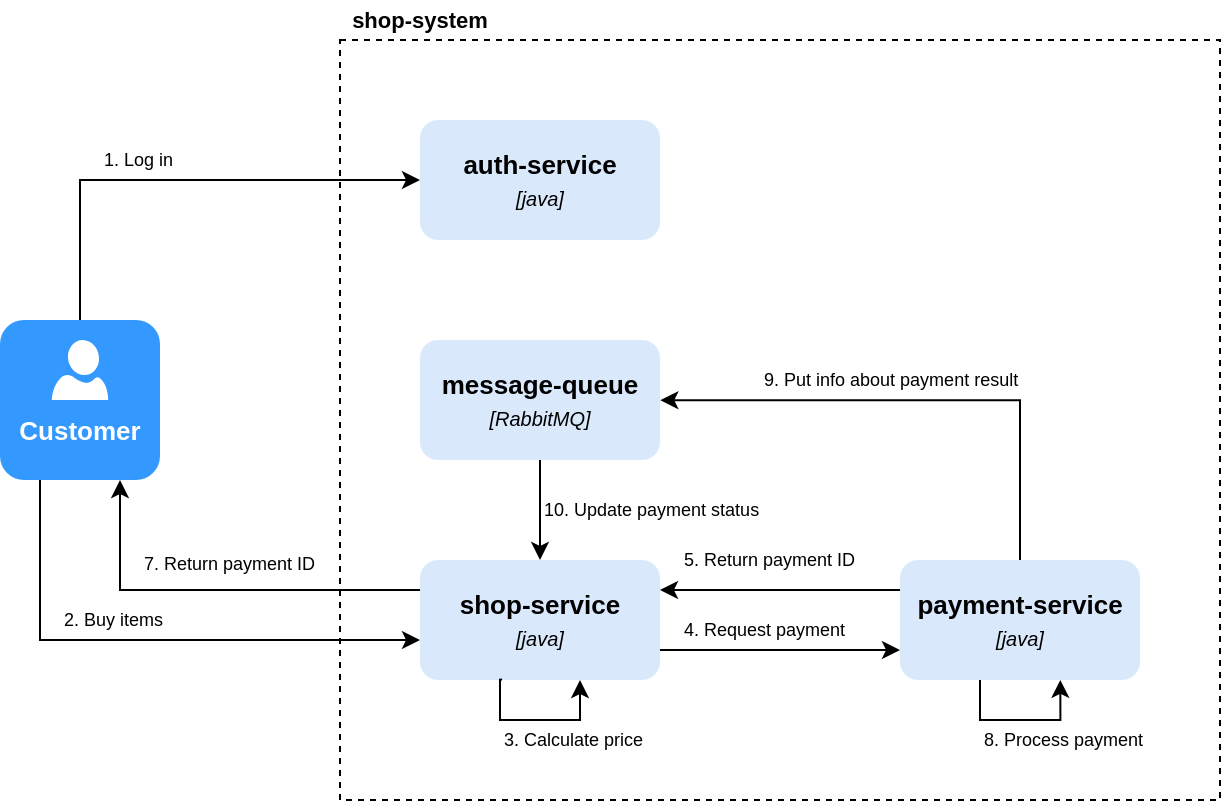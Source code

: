 <mxfile version="20.5.1" type="device"><diagram id="za2Zn2ZNgE8xv2xwO82N" name="Page-1"><mxGraphModel dx="1191" dy="648" grid="1" gridSize="10" guides="1" tooltips="1" connect="1" arrows="1" fold="1" page="1" pageScale="1" pageWidth="827" pageHeight="1169" math="0" shadow="0"><root><mxCell id="0"/><mxCell id="1" parent="0"/><mxCell id="10EZYRnBM24axVIGm8d6-9" value="" style="rounded=0;whiteSpace=wrap;html=1;fontSize=12;fillColor=none;dashed=1;fontColor=#4D4D4D;" vertex="1" parent="1"><mxGeometry x="240" y="60" width="440" height="380" as="geometry"/></mxCell><mxCell id="10EZYRnBM24axVIGm8d6-17" value="4. Request payment" style="edgeStyle=orthogonalEdgeStyle;rounded=0;orthogonalLoop=1;jettySize=auto;html=1;fontSize=9;fontColor=#000000;align=left;exitX=1;exitY=0.75;exitDx=0;exitDy=0;entryX=0;entryY=0.75;entryDx=0;entryDy=0;" edge="1" parent="1" source="10EZYRnBM24axVIGm8d6-1" target="10EZYRnBM24axVIGm8d6-3"><mxGeometry x="-0.833" y="10" relative="1" as="geometry"><mxPoint as="offset"/></mxGeometry></mxCell><mxCell id="10EZYRnBM24axVIGm8d6-19" value="7. Return payment ID" style="edgeStyle=orthogonalEdgeStyle;rounded=0;orthogonalLoop=1;jettySize=auto;html=1;exitX=0;exitY=0.25;exitDx=0;exitDy=0;entryX=0.75;entryY=1;entryDx=0;entryDy=0;fontSize=9;fontColor=#000000;align=left;" edge="1" parent="1" source="10EZYRnBM24axVIGm8d6-1" target="10EZYRnBM24axVIGm8d6-7"><mxGeometry x="0.59" y="-10" relative="1" as="geometry"><mxPoint as="offset"/></mxGeometry></mxCell><mxCell id="10EZYRnBM24axVIGm8d6-1" value="shop-service&lt;br style=&quot;font-size: 12px;&quot;&gt;&lt;font size=&quot;1&quot;&gt;&lt;span style=&quot;font-weight: 400;&quot;&gt;&lt;i&gt;[java]&lt;/i&gt;&lt;/span&gt;&lt;/font&gt;" style="rounded=1;whiteSpace=wrap;html=1;fontStyle=1;fontSize=13;perimeterSpacing=0;strokeColor=none;fillColor=#dae8fc;" vertex="1" parent="1"><mxGeometry x="280" y="320" width="120" height="60" as="geometry"/></mxCell><mxCell id="10EZYRnBM24axVIGm8d6-2" value="&lt;span style=&quot;font-size: 13px;&quot;&gt;auth-service&lt;br&gt;&lt;/span&gt;&lt;i style=&quot;font-size: x-small; font-weight: 400;&quot;&gt;[java]&lt;/i&gt;" style="rounded=1;whiteSpace=wrap;html=1;fontStyle=1;fontSize=13;perimeterSpacing=0;strokeColor=none;fillColor=#dae8fc;" vertex="1" parent="1"><mxGeometry x="280" y="100" width="120" height="60" as="geometry"/></mxCell><mxCell id="10EZYRnBM24axVIGm8d6-18" value="5. Return payment ID" style="edgeStyle=orthogonalEdgeStyle;rounded=0;orthogonalLoop=1;jettySize=auto;html=1;exitX=0;exitY=0.25;exitDx=0;exitDy=0;entryX=1;entryY=0.25;entryDx=0;entryDy=0;fontSize=9;fontColor=#000000;align=left;" edge="1" parent="1" source="10EZYRnBM24axVIGm8d6-3" target="10EZYRnBM24axVIGm8d6-1"><mxGeometry x="0.833" y="-15" relative="1" as="geometry"><mxPoint as="offset"/></mxGeometry></mxCell><mxCell id="10EZYRnBM24axVIGm8d6-21" value="9. Put info about payment result" style="edgeStyle=orthogonalEdgeStyle;rounded=0;orthogonalLoop=1;jettySize=auto;html=1;exitX=0.5;exitY=0;exitDx=0;exitDy=0;entryX=0.364;entryY=0.474;entryDx=0;entryDy=0;entryPerimeter=0;fontSize=9;fontColor=#000000;align=left;" edge="1" parent="1" source="10EZYRnBM24axVIGm8d6-3" target="10EZYRnBM24axVIGm8d6-9"><mxGeometry x="0.616" y="-10" relative="1" as="geometry"><Array as="points"><mxPoint x="580" y="240"/></Array><mxPoint as="offset"/></mxGeometry></mxCell><mxCell id="10EZYRnBM24axVIGm8d6-3" value="&lt;span style=&quot;font-size: 13px;&quot;&gt;payment-service&lt;br&gt;&lt;/span&gt;&lt;i style=&quot;font-size: x-small; font-weight: 400;&quot;&gt;[java]&lt;/i&gt;" style="rounded=1;whiteSpace=wrap;html=1;fontStyle=1;fontSize=13;perimeterSpacing=0;strokeColor=none;fillColor=#dae8fc;" vertex="1" parent="1"><mxGeometry x="520" y="320" width="120" height="60" as="geometry"/></mxCell><mxCell id="10EZYRnBM24axVIGm8d6-22" value="10. Update payment status" style="edgeStyle=orthogonalEdgeStyle;rounded=0;orthogonalLoop=1;jettySize=auto;html=1;exitX=0.5;exitY=1;exitDx=0;exitDy=0;entryX=0.5;entryY=0;entryDx=0;entryDy=0;fontSize=9;fontColor=#000000;align=left;" edge="1" parent="1" source="10EZYRnBM24axVIGm8d6-4" target="10EZYRnBM24axVIGm8d6-1"><mxGeometry relative="1" as="geometry"/></mxCell><mxCell id="10EZYRnBM24axVIGm8d6-4" value="message-queue&lt;br style=&quot;font-size: 12px;&quot;&gt;&lt;font size=&quot;1&quot;&gt;&lt;span style=&quot;font-weight: 400;&quot;&gt;&lt;i&gt;[RabbitMQ]&lt;/i&gt;&lt;/span&gt;&lt;/font&gt;" style="rounded=1;whiteSpace=wrap;html=1;fontStyle=1;fontSize=13;perimeterSpacing=0;strokeColor=none;fillColor=#dae8fc;" vertex="1" parent="1"><mxGeometry x="280" y="210" width="120" height="60" as="geometry"/></mxCell><mxCell id="10EZYRnBM24axVIGm8d6-8" value="" style="group" vertex="1" connectable="0" parent="1"><mxGeometry x="70" y="200" width="80" height="80" as="geometry"/></mxCell><mxCell id="10EZYRnBM24axVIGm8d6-7" value="&lt;br&gt;&lt;br&gt;&lt;font color=&quot;#ffffff&quot;&gt;Customer&lt;/font&gt;" style="rounded=1;whiteSpace=wrap;html=1;fontStyle=1;fontSize=13;perimeterSpacing=0;strokeColor=none;fillColor=#3399FF;" vertex="1" parent="10EZYRnBM24axVIGm8d6-8"><mxGeometry width="80" height="80" as="geometry"/></mxCell><mxCell id="10EZYRnBM24axVIGm8d6-6" value="" style="sketch=0;aspect=fixed;pointerEvents=1;shadow=0;dashed=0;html=1;labelPosition=center;verticalLabelPosition=bottom;verticalAlign=top;align=center;shape=mxgraph.azure.user;rounded=1;fontSize=12;strokeColor=none;" vertex="1" parent="10EZYRnBM24axVIGm8d6-8"><mxGeometry x="25.9" y="10" width="28.2" height="30" as="geometry"/></mxCell><mxCell id="10EZYRnBM24axVIGm8d6-10" value="shop-system" style="text;html=1;strokeColor=none;fillColor=none;align=center;verticalAlign=middle;whiteSpace=wrap;rounded=0;dashed=1;fontSize=11;fontColor=#000000;fontStyle=1" vertex="1" parent="1"><mxGeometry x="240" y="40" width="80" height="20" as="geometry"/></mxCell><mxCell id="10EZYRnBM24axVIGm8d6-13" value="1. Log in" style="edgeStyle=orthogonalEdgeStyle;rounded=0;orthogonalLoop=1;jettySize=auto;html=1;entryX=0;entryY=0.5;entryDx=0;entryDy=0;fontSize=9;fontColor=#000000;align=left;exitX=0.5;exitY=0;exitDx=0;exitDy=0;" edge="1" parent="1" source="10EZYRnBM24axVIGm8d6-7" target="10EZYRnBM24axVIGm8d6-2"><mxGeometry x="-0.334" y="10" relative="1" as="geometry"><Array as="points"><mxPoint x="110" y="130"/></Array><mxPoint as="offset"/></mxGeometry></mxCell><mxCell id="10EZYRnBM24axVIGm8d6-14" value="2. Buy items" style="edgeStyle=orthogonalEdgeStyle;rounded=0;orthogonalLoop=1;jettySize=auto;html=1;fontSize=9;fontColor=#000000;align=left;exitX=0.25;exitY=1;exitDx=0;exitDy=0;" edge="1" parent="1" source="10EZYRnBM24axVIGm8d6-7"><mxGeometry x="-0.481" y="10" relative="1" as="geometry"><mxPoint x="100" y="290" as="sourcePoint"/><mxPoint x="280" y="360" as="targetPoint"/><Array as="points"><mxPoint x="90" y="360"/></Array><mxPoint as="offset"/></mxGeometry></mxCell><mxCell id="10EZYRnBM24axVIGm8d6-16" value="3. Calculate price" style="edgeStyle=orthogonalEdgeStyle;rounded=0;orthogonalLoop=1;jettySize=auto;html=1;fontSize=9;fontColor=#000000;exitX=0.342;exitY=0.996;exitDx=0;exitDy=0;align=left;exitPerimeter=0;" edge="1" parent="1" source="10EZYRnBM24axVIGm8d6-1" target="10EZYRnBM24axVIGm8d6-1"><mxGeometry x="-0.477" y="-10" relative="1" as="geometry"><mxPoint x="380" y="320" as="targetPoint"/><Array as="points"><mxPoint x="320" y="380"/><mxPoint x="320" y="400"/><mxPoint x="360" y="400"/></Array><mxPoint as="offset"/></mxGeometry></mxCell><mxCell id="10EZYRnBM24axVIGm8d6-20" value="8. Process payment" style="edgeStyle=orthogonalEdgeStyle;rounded=0;orthogonalLoop=1;jettySize=auto;html=1;entryX=0.668;entryY=0.999;entryDx=0;entryDy=0;fontSize=9;fontColor=#000000;entryPerimeter=0;align=left;" edge="1" parent="1" target="10EZYRnBM24axVIGm8d6-3"><mxGeometry x="-0.502" y="-10" relative="1" as="geometry"><mxPoint x="560" y="380" as="sourcePoint"/><Array as="points"><mxPoint x="560" y="400"/><mxPoint x="600" y="400"/></Array><mxPoint as="offset"/></mxGeometry></mxCell></root></mxGraphModel></diagram></mxfile>